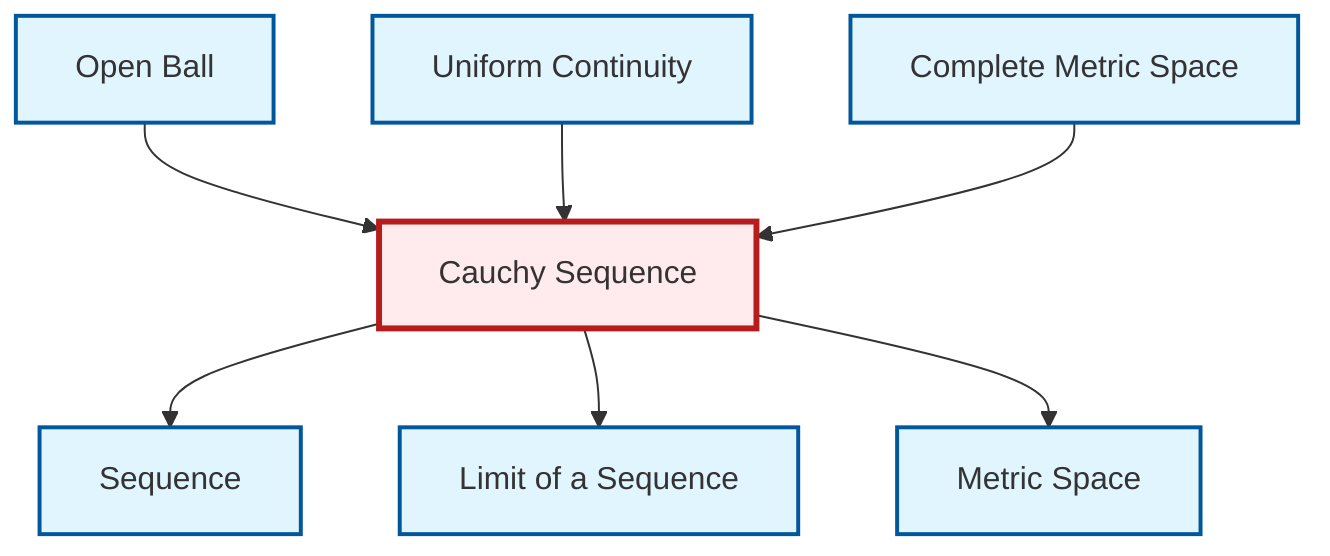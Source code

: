 graph TD
    classDef definition fill:#e1f5fe,stroke:#01579b,stroke-width:2px
    classDef theorem fill:#f3e5f5,stroke:#4a148c,stroke-width:2px
    classDef axiom fill:#fff3e0,stroke:#e65100,stroke-width:2px
    classDef example fill:#e8f5e9,stroke:#1b5e20,stroke-width:2px
    classDef current fill:#ffebee,stroke:#b71c1c,stroke-width:3px
    def-sequence["Sequence"]:::definition
    def-limit["Limit of a Sequence"]:::definition
    def-open-ball["Open Ball"]:::definition
    def-cauchy-sequence["Cauchy Sequence"]:::definition
    def-complete-metric-space["Complete Metric Space"]:::definition
    def-metric-space["Metric Space"]:::definition
    def-uniform-continuity["Uniform Continuity"]:::definition
    def-open-ball --> def-cauchy-sequence
    def-uniform-continuity --> def-cauchy-sequence
    def-cauchy-sequence --> def-sequence
    def-cauchy-sequence --> def-limit
    def-cauchy-sequence --> def-metric-space
    def-complete-metric-space --> def-cauchy-sequence
    class def-cauchy-sequence current